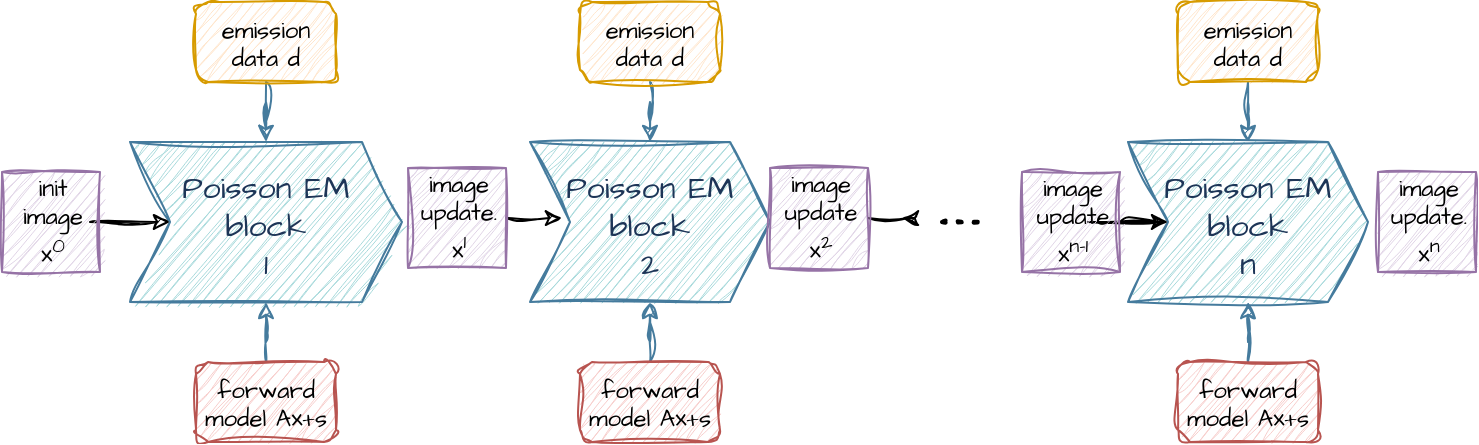 <mxfile version="21.1.6" type="embed">
  <diagram id="NvvhxOLhQnd_eypRNyBo" name="Page-1">
    <mxGraphModel dx="1498" dy="754" grid="1" gridSize="10" guides="1" tooltips="1" connect="1" arrows="1" fold="1" page="1" pageScale="1" pageWidth="1169" pageHeight="827" background="none" math="1" shadow="0">
      <root>
        <mxCell id="0" />
        <mxCell id="1" parent="0" />
        <mxCell id="3" value="Poisson EM&#xa;block&#xa;1" style="shape=step;perimeter=stepPerimeter;fixedSize=1;hachureGap=4;fontFamily=Architects Daughter;fontSource=https%3A%2F%2Ffonts.googleapis.com%2Fcss%3Ffamily%3DArchitects%2BDaughter;fontSize=16;labelBackgroundColor=none;fillColor=#A8DADC;strokeColor=#457B9D;fontColor=#1D3557;rounded=0;sketch=1;curveFitting=1;jiggle=2;" parent="1" vertex="1">
          <mxGeometry x="134" y="160" width="136" height="80" as="geometry" />
        </mxCell>
        <mxCell id="4" value="Poisson EM&#xa;block&#xa;2" style="shape=step;perimeter=stepPerimeter;fixedSize=1;hachureGap=4;fontFamily=Architects Daughter;fontSource=https%3A%2F%2Ffonts.googleapis.com%2Fcss%3Ffamily%3DArchitects%2BDaughter;fontSize=16;labelBackgroundColor=none;fillColor=#A8DADC;strokeColor=#457B9D;fontColor=#1D3557;rounded=0;sketch=1;curveFitting=1;jiggle=2;" parent="1" vertex="1">
          <mxGeometry x="334" y="160" width="120" height="80" as="geometry" />
        </mxCell>
        <mxCell id="10" value="Poisson EM&#xa;block&#xa;n" style="shape=step;perimeter=stepPerimeter;fixedSize=1;hachureGap=4;fontFamily=Architects Daughter;fontSource=https%3A%2F%2Ffonts.googleapis.com%2Fcss%3Ffamily%3DArchitects%2BDaughter;fontSize=16;labelBackgroundColor=none;fillColor=#A8DADC;strokeColor=#457B9D;fontColor=#1D3557;rounded=0;sketch=1;curveFitting=1;jiggle=2;" parent="1" vertex="1">
          <mxGeometry x="633" y="160" width="120" height="80" as="geometry" />
        </mxCell>
        <mxCell id="20" value="" style="edgeStyle=orthogonalEdgeStyle;rounded=0;sketch=1;hachureGap=4;jiggle=2;curveFitting=1;orthogonalLoop=1;jettySize=auto;strokeColor=#457B9D;fontFamily=Architects Daughter;fontSource=https%3A%2F%2Ffonts.googleapis.com%2Fcss%3Ffamily%3DArchitects%2BDaughter;fontSize=16;fontColor=#1D3557;fillColor=#A8DADC;" parent="1" source="18" target="3" edge="1">
          <mxGeometry relative="1" as="geometry" />
        </mxCell>
        <mxCell id="18" value="emission&#xa;data d" style="rounded=1;sketch=1;hachureGap=4;jiggle=2;curveFitting=1;strokeColor=#d79b00;fontFamily=Architects Daughter;fontSource=https%3A%2F%2Ffonts.googleapis.com%2Fcss%3Ffamily%3DArchitects%2BDaughter;fontSize=12;fillColor=#ffe6cc;" parent="1" vertex="1">
          <mxGeometry x="167" y="90" width="70" height="40" as="geometry" />
        </mxCell>
        <mxCell id="21" value="" style="edgeStyle=orthogonalEdgeStyle;rounded=0;sketch=1;hachureGap=4;jiggle=2;curveFitting=1;orthogonalLoop=1;jettySize=auto;strokeColor=#457B9D;fontFamily=Architects Daughter;fontSource=https%3A%2F%2Ffonts.googleapis.com%2Fcss%3Ffamily%3DArchitects%2BDaughter;fontSize=16;fontColor=#1D3557;fillColor=#A8DADC;" parent="1" source="19" target="3" edge="1">
          <mxGeometry relative="1" as="geometry" />
        </mxCell>
        <mxCell id="19" value="forward&#xa;model Ax+s" style="rounded=1;sketch=1;hachureGap=4;jiggle=2;curveFitting=1;strokeColor=#b85450;fontFamily=Architects Daughter;fontSource=https%3A%2F%2Ffonts.googleapis.com%2Fcss%3Ffamily%3DArchitects%2BDaughter;fontSize=12;fillColor=#f8cecc;" parent="1" vertex="1">
          <mxGeometry x="167" y="270" width="70" height="40" as="geometry" />
        </mxCell>
        <mxCell id="24" value="" style="edgeStyle=orthogonalEdgeStyle;rounded=0;sketch=1;hachureGap=4;jiggle=2;curveFitting=1;orthogonalLoop=1;jettySize=auto;strokeColor=#457B9D;fontFamily=Architects Daughter;fontSource=https%3A%2F%2Ffonts.googleapis.com%2Fcss%3Ffamily%3DArchitects%2BDaughter;fontSize=16;fontColor=#1D3557;fillColor=#A8DADC;" parent="1" source="22" target="4" edge="1">
          <mxGeometry relative="1" as="geometry" />
        </mxCell>
        <mxCell id="22" value="emission&#xa;data d" style="rounded=1;sketch=1;hachureGap=4;jiggle=2;curveFitting=1;strokeColor=#d79b00;fontFamily=Architects Daughter;fontSource=https%3A%2F%2Ffonts.googleapis.com%2Fcss%3Ffamily%3DArchitects%2BDaughter;fontSize=12;fillColor=#ffe6cc;" parent="1" vertex="1">
          <mxGeometry x="359" y="90" width="70" height="40" as="geometry" />
        </mxCell>
        <mxCell id="25" value="" style="edgeStyle=orthogonalEdgeStyle;rounded=0;sketch=1;hachureGap=4;jiggle=2;curveFitting=1;orthogonalLoop=1;jettySize=auto;strokeColor=#457B9D;fontFamily=Architects Daughter;fontSource=https%3A%2F%2Ffonts.googleapis.com%2Fcss%3Ffamily%3DArchitects%2BDaughter;fontSize=16;fontColor=#1D3557;fillColor=#A8DADC;" parent="1" source="23" target="10" edge="1">
          <mxGeometry relative="1" as="geometry" />
        </mxCell>
        <mxCell id="23" value="emission&#xa;data d" style="rounded=1;sketch=1;hachureGap=4;jiggle=2;curveFitting=1;strokeColor=#d79b00;fontFamily=Architects Daughter;fontSource=https%3A%2F%2Ffonts.googleapis.com%2Fcss%3Ffamily%3DArchitects%2BDaughter;fontSize=12;fillColor=#ffe6cc;" parent="1" vertex="1">
          <mxGeometry x="658" y="90" width="70" height="40" as="geometry" />
        </mxCell>
        <mxCell id="27" value="" style="edgeStyle=orthogonalEdgeStyle;rounded=0;sketch=1;hachureGap=4;jiggle=2;curveFitting=1;orthogonalLoop=1;jettySize=auto;strokeColor=#457B9D;fontFamily=Architects Daughter;fontSource=https%3A%2F%2Ffonts.googleapis.com%2Fcss%3Ffamily%3DArchitects%2BDaughter;fontSize=16;fontColor=#1D3557;fillColor=#A8DADC;" parent="1" source="26" target="4" edge="1">
          <mxGeometry relative="1" as="geometry" />
        </mxCell>
        <mxCell id="26" value="forward&#xa;model Ax+s" style="rounded=1;sketch=1;hachureGap=4;jiggle=2;curveFitting=1;strokeColor=#b85450;fontFamily=Architects Daughter;fontSource=https%3A%2F%2Ffonts.googleapis.com%2Fcss%3Ffamily%3DArchitects%2BDaughter;fontSize=12;fillColor=#f8cecc;" parent="1" vertex="1">
          <mxGeometry x="359" y="270" width="70" height="40" as="geometry" />
        </mxCell>
        <mxCell id="29" value="" style="edgeStyle=orthogonalEdgeStyle;rounded=0;sketch=1;hachureGap=4;jiggle=2;curveFitting=1;orthogonalLoop=1;jettySize=auto;strokeColor=#457B9D;fontFamily=Architects Daughter;fontSource=https%3A%2F%2Ffonts.googleapis.com%2Fcss%3Ffamily%3DArchitects%2BDaughter;fontSize=16;fontColor=#1D3557;fillColor=#A8DADC;" parent="1" source="28" target="10" edge="1">
          <mxGeometry relative="1" as="geometry" />
        </mxCell>
        <mxCell id="28" value="forward&#xa;model Ax+s" style="rounded=1;sketch=1;hachureGap=4;jiggle=2;curveFitting=1;strokeColor=#b85450;fontFamily=Architects Daughter;fontSource=https%3A%2F%2Ffonts.googleapis.com%2Fcss%3Ffamily%3DArchitects%2BDaughter;fontSize=12;fillColor=#f8cecc;" parent="1" vertex="1">
          <mxGeometry x="658" y="270" width="70" height="40" as="geometry" />
        </mxCell>
        <mxCell id="46" value="" style="edgeStyle=orthogonalEdgeStyle;rounded=0;sketch=1;hachureGap=4;jiggle=2;curveFitting=1;orthogonalLoop=1;jettySize=auto;fontFamily=Architects Daughter;fontSource=https%3A%2F%2Ffonts.googleapis.com%2Fcss%3Ffamily%3DArchitects%2BDaughter;fontSize=16;" parent="1" source="35" target="3" edge="1">
          <mxGeometry relative="1" as="geometry" />
        </mxCell>
        <mxCell id="35" value="init&lt;br&gt;image&lt;br&gt;x&lt;sup&gt;0&lt;/sup&gt;" style="rounded=0;sketch=1;hachureGap=4;jiggle=2;curveFitting=1;strokeColor=#9673a6;fontFamily=Architects Daughter;fontSource=https%3A%2F%2Ffonts.googleapis.com%2Fcss%3Ffamily%3DArchitects%2BDaughter;fontSize=12;fillColor=#e1d5e7;align=center;html=1;" parent="1" vertex="1">
          <mxGeometry x="70" y="175" width="49" height="50" as="geometry" />
        </mxCell>
        <mxCell id="45" style="edgeStyle=orthogonalEdgeStyle;rounded=0;sketch=1;hachureGap=4;jiggle=2;curveFitting=1;orthogonalLoop=1;jettySize=auto;exitX=1;exitY=0.5;exitDx=0;exitDy=0;fontFamily=Architects Daughter;fontSource=https%3A%2F%2Ffonts.googleapis.com%2Fcss%3Ffamily%3DArchitects%2BDaughter;fontSize=16;" parent="1" source="42" edge="1">
          <mxGeometry relative="1" as="geometry">
            <mxPoint x="350" y="198" as="targetPoint" />
          </mxGeometry>
        </mxCell>
        <mxCell id="42" value="image&lt;br&gt;update. &lt;br&gt;x&lt;sup&gt;1&lt;/sup&gt;" style="rounded=0;sketch=1;hachureGap=4;jiggle=2;curveFitting=1;strokeColor=#9673a6;fontFamily=Architects Daughter;fontSource=https%3A%2F%2Ffonts.googleapis.com%2Fcss%3Ffamily%3DArchitects%2BDaughter;fontSize=12;fillColor=#e1d5e7;align=center;html=1;gradientColor=none;shadow=0;glass=0;" parent="1" vertex="1">
          <mxGeometry x="273" y="173" width="49" height="50" as="geometry" />
        </mxCell>
        <mxCell id="49" value="" style="edgeStyle=orthogonalEdgeStyle;rounded=0;sketch=1;hachureGap=4;jiggle=2;curveFitting=1;orthogonalLoop=1;jettySize=auto;fontFamily=Architects Daughter;fontSource=https%3A%2F%2Ffonts.googleapis.com%2Fcss%3Ffamily%3DArchitects%2BDaughter;fontSize=16;" parent="1" source="47" edge="1">
          <mxGeometry relative="1" as="geometry">
            <mxPoint x="520" y="198" as="targetPoint" />
          </mxGeometry>
        </mxCell>
        <mxCell id="47" value="image&lt;br&gt;update&lt;br&gt;x&lt;sup&gt;2&lt;/sup&gt;" style="rounded=0;sketch=1;hachureGap=4;jiggle=2;curveFitting=1;strokeColor=#9673a6;fontFamily=Architects Daughter;fontSource=https%3A%2F%2Ffonts.googleapis.com%2Fcss%3Ffamily%3DArchitects%2BDaughter;fontSize=12;fillColor=#e1d5e7;align=center;html=1;gradientColor=none;shadow=0;glass=0;" parent="1" vertex="1">
          <mxGeometry x="454" y="173" width="49" height="50" as="geometry" />
        </mxCell>
        <mxCell id="50" value="" style="edgeStyle=orthogonalEdgeStyle;rounded=0;sketch=1;hachureGap=4;jiggle=2;curveFitting=1;orthogonalLoop=1;jettySize=auto;fontFamily=Architects Daughter;fontSource=https%3A%2F%2Ffonts.googleapis.com%2Fcss%3Ffamily%3DArchitects%2BDaughter;fontSize=16;" parent="1" source="48" target="10" edge="1">
          <mxGeometry relative="1" as="geometry" />
        </mxCell>
        <mxCell id="48" value="image&lt;br&gt;update&lt;br&gt;x&lt;sup&gt;n-1&lt;/sup&gt;" style="rounded=0;sketch=1;hachureGap=4;jiggle=2;curveFitting=1;strokeColor=#9673a6;fontFamily=Architects Daughter;fontSource=https%3A%2F%2Ffonts.googleapis.com%2Fcss%3Ffamily%3DArchitects%2BDaughter;fontSize=12;fillColor=#e1d5e7;align=center;html=1;gradientColor=none;shadow=0;glass=0;" parent="1" vertex="1">
          <mxGeometry x="580" y="175" width="49" height="50" as="geometry" />
        </mxCell>
        <mxCell id="53" value="image&lt;br&gt;update. &lt;br&gt;x&lt;sup&gt;n&lt;/sup&gt;" style="rounded=0;sketch=1;hachureGap=4;jiggle=2;curveFitting=1;strokeColor=#9673a6;fontFamily=Architects Daughter;fontSource=https%3A%2F%2Ffonts.googleapis.com%2Fcss%3Ffamily%3DArchitects%2BDaughter;fontSize=12;fillColor=#e1d5e7;align=center;html=1;gradientColor=none;shadow=0;glass=0;" parent="1" vertex="1">
          <mxGeometry x="758" y="175" width="49" height="50" as="geometry" />
        </mxCell>
        <mxCell id="57" value="" style="endArrow=none;dashed=1;dashPattern=1 3;strokeWidth=2;rounded=0;sketch=1;hachureGap=4;jiggle=2;curveFitting=1;fontFamily=Architects Daughter;fontSource=https%3A%2F%2Ffonts.googleapis.com%2Fcss%3Ffamily%3DArchitects%2BDaughter;fontSize=16;" parent="1" edge="1">
          <mxGeometry width="50" height="50" relative="1" as="geometry">
            <mxPoint x="540" y="200" as="sourcePoint" />
            <mxPoint x="560" y="200" as="targetPoint" />
          </mxGeometry>
        </mxCell>
      </root>
    </mxGraphModel>
  </diagram>
</mxfile>
